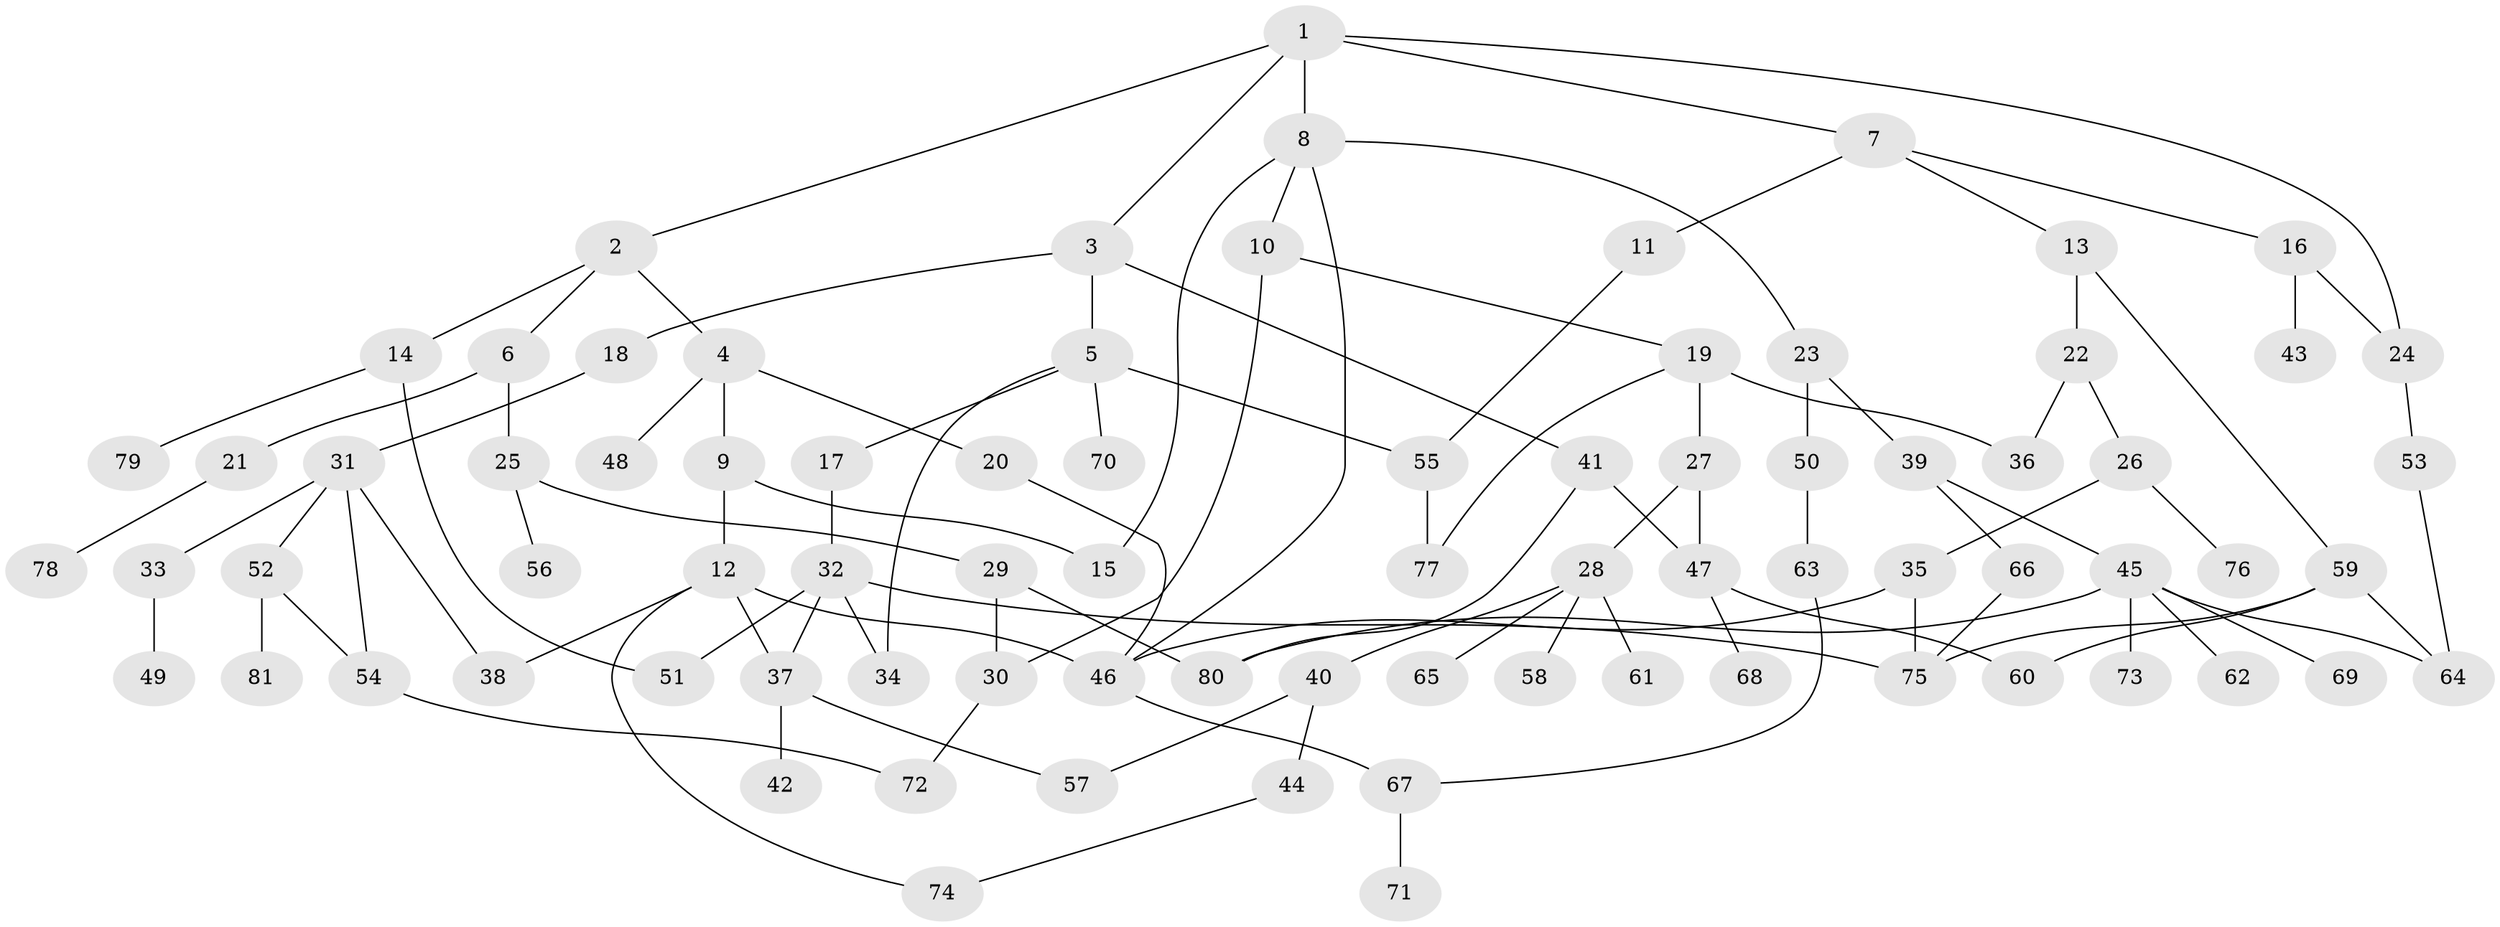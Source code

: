 // original degree distribution, {5: 0.05223880597014925, 4: 0.11940298507462686, 6: 0.022388059701492536, 3: 0.19402985074626866, 2: 0.27611940298507465, 1: 0.3283582089552239, 7: 0.007462686567164179}
// Generated by graph-tools (version 1.1) at 2025/49/03/04/25 22:49:08]
// undirected, 81 vertices, 107 edges
graph export_dot {
  node [color=gray90,style=filled];
  1;
  2;
  3;
  4;
  5;
  6;
  7;
  8;
  9;
  10;
  11;
  12;
  13;
  14;
  15;
  16;
  17;
  18;
  19;
  20;
  21;
  22;
  23;
  24;
  25;
  26;
  27;
  28;
  29;
  30;
  31;
  32;
  33;
  34;
  35;
  36;
  37;
  38;
  39;
  40;
  41;
  42;
  43;
  44;
  45;
  46;
  47;
  48;
  49;
  50;
  51;
  52;
  53;
  54;
  55;
  56;
  57;
  58;
  59;
  60;
  61;
  62;
  63;
  64;
  65;
  66;
  67;
  68;
  69;
  70;
  71;
  72;
  73;
  74;
  75;
  76;
  77;
  78;
  79;
  80;
  81;
  1 -- 2 [weight=1.0];
  1 -- 3 [weight=1.0];
  1 -- 7 [weight=1.0];
  1 -- 8 [weight=1.0];
  1 -- 24 [weight=1.0];
  2 -- 4 [weight=1.0];
  2 -- 6 [weight=1.0];
  2 -- 14 [weight=1.0];
  3 -- 5 [weight=1.0];
  3 -- 18 [weight=1.0];
  3 -- 41 [weight=1.0];
  4 -- 9 [weight=1.0];
  4 -- 20 [weight=1.0];
  4 -- 48 [weight=1.0];
  5 -- 17 [weight=1.0];
  5 -- 34 [weight=1.0];
  5 -- 55 [weight=1.0];
  5 -- 70 [weight=1.0];
  6 -- 21 [weight=1.0];
  6 -- 25 [weight=1.0];
  7 -- 11 [weight=1.0];
  7 -- 13 [weight=1.0];
  7 -- 16 [weight=1.0];
  8 -- 10 [weight=1.0];
  8 -- 15 [weight=1.0];
  8 -- 23 [weight=1.0];
  8 -- 46 [weight=1.0];
  9 -- 12 [weight=1.0];
  9 -- 15 [weight=1.0];
  10 -- 19 [weight=1.0];
  10 -- 30 [weight=1.0];
  11 -- 55 [weight=1.0];
  12 -- 37 [weight=1.0];
  12 -- 38 [weight=1.0];
  12 -- 46 [weight=1.0];
  12 -- 74 [weight=1.0];
  13 -- 22 [weight=1.0];
  13 -- 59 [weight=1.0];
  14 -- 51 [weight=1.0];
  14 -- 79 [weight=1.0];
  16 -- 24 [weight=1.0];
  16 -- 43 [weight=1.0];
  17 -- 32 [weight=1.0];
  18 -- 31 [weight=1.0];
  19 -- 27 [weight=1.0];
  19 -- 36 [weight=1.0];
  19 -- 77 [weight=1.0];
  20 -- 46 [weight=1.0];
  21 -- 78 [weight=1.0];
  22 -- 26 [weight=1.0];
  22 -- 36 [weight=1.0];
  23 -- 39 [weight=1.0];
  23 -- 50 [weight=1.0];
  24 -- 53 [weight=1.0];
  25 -- 29 [weight=1.0];
  25 -- 56 [weight=1.0];
  26 -- 35 [weight=1.0];
  26 -- 76 [weight=1.0];
  27 -- 28 [weight=1.0];
  27 -- 47 [weight=1.0];
  28 -- 40 [weight=1.0];
  28 -- 58 [weight=1.0];
  28 -- 61 [weight=1.0];
  28 -- 65 [weight=1.0];
  29 -- 30 [weight=2.0];
  29 -- 80 [weight=1.0];
  30 -- 72 [weight=1.0];
  31 -- 33 [weight=1.0];
  31 -- 38 [weight=1.0];
  31 -- 52 [weight=1.0];
  31 -- 54 [weight=1.0];
  32 -- 34 [weight=1.0];
  32 -- 37 [weight=1.0];
  32 -- 51 [weight=1.0];
  32 -- 75 [weight=1.0];
  33 -- 49 [weight=1.0];
  35 -- 46 [weight=1.0];
  35 -- 75 [weight=1.0];
  37 -- 42 [weight=1.0];
  37 -- 57 [weight=1.0];
  39 -- 45 [weight=1.0];
  39 -- 66 [weight=1.0];
  40 -- 44 [weight=1.0];
  40 -- 57 [weight=1.0];
  41 -- 47 [weight=1.0];
  41 -- 80 [weight=1.0];
  44 -- 74 [weight=1.0];
  45 -- 62 [weight=1.0];
  45 -- 64 [weight=1.0];
  45 -- 69 [weight=1.0];
  45 -- 73 [weight=1.0];
  45 -- 80 [weight=1.0];
  46 -- 67 [weight=1.0];
  47 -- 60 [weight=1.0];
  47 -- 68 [weight=1.0];
  50 -- 63 [weight=1.0];
  52 -- 54 [weight=1.0];
  52 -- 81 [weight=1.0];
  53 -- 64 [weight=1.0];
  54 -- 72 [weight=1.0];
  55 -- 77 [weight=1.0];
  59 -- 60 [weight=1.0];
  59 -- 64 [weight=1.0];
  59 -- 75 [weight=1.0];
  63 -- 67 [weight=1.0];
  66 -- 75 [weight=1.0];
  67 -- 71 [weight=1.0];
}
